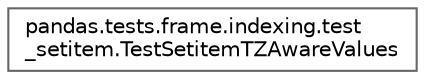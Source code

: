 digraph "Graphical Class Hierarchy"
{
 // LATEX_PDF_SIZE
  bgcolor="transparent";
  edge [fontname=Helvetica,fontsize=10,labelfontname=Helvetica,labelfontsize=10];
  node [fontname=Helvetica,fontsize=10,shape=box,height=0.2,width=0.4];
  rankdir="LR";
  Node0 [id="Node000000",label="pandas.tests.frame.indexing.test\l_setitem.TestSetitemTZAwareValues",height=0.2,width=0.4,color="grey40", fillcolor="white", style="filled",URL="$db/de3/classpandas_1_1tests_1_1frame_1_1indexing_1_1test__setitem_1_1TestSetitemTZAwareValues.html",tooltip=" "];
}
